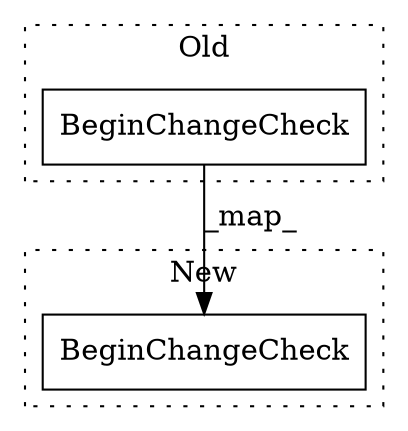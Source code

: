 digraph G {
subgraph cluster0 {
1 [label="BeginChangeCheck" a="32" s="1901" l="18" shape="box"];
label = "Old";
style="dotted";
}
subgraph cluster1 {
2 [label="BeginChangeCheck" a="32" s="1729" l="18" shape="box"];
label = "New";
style="dotted";
}
1 -> 2 [label="_map_"];
}